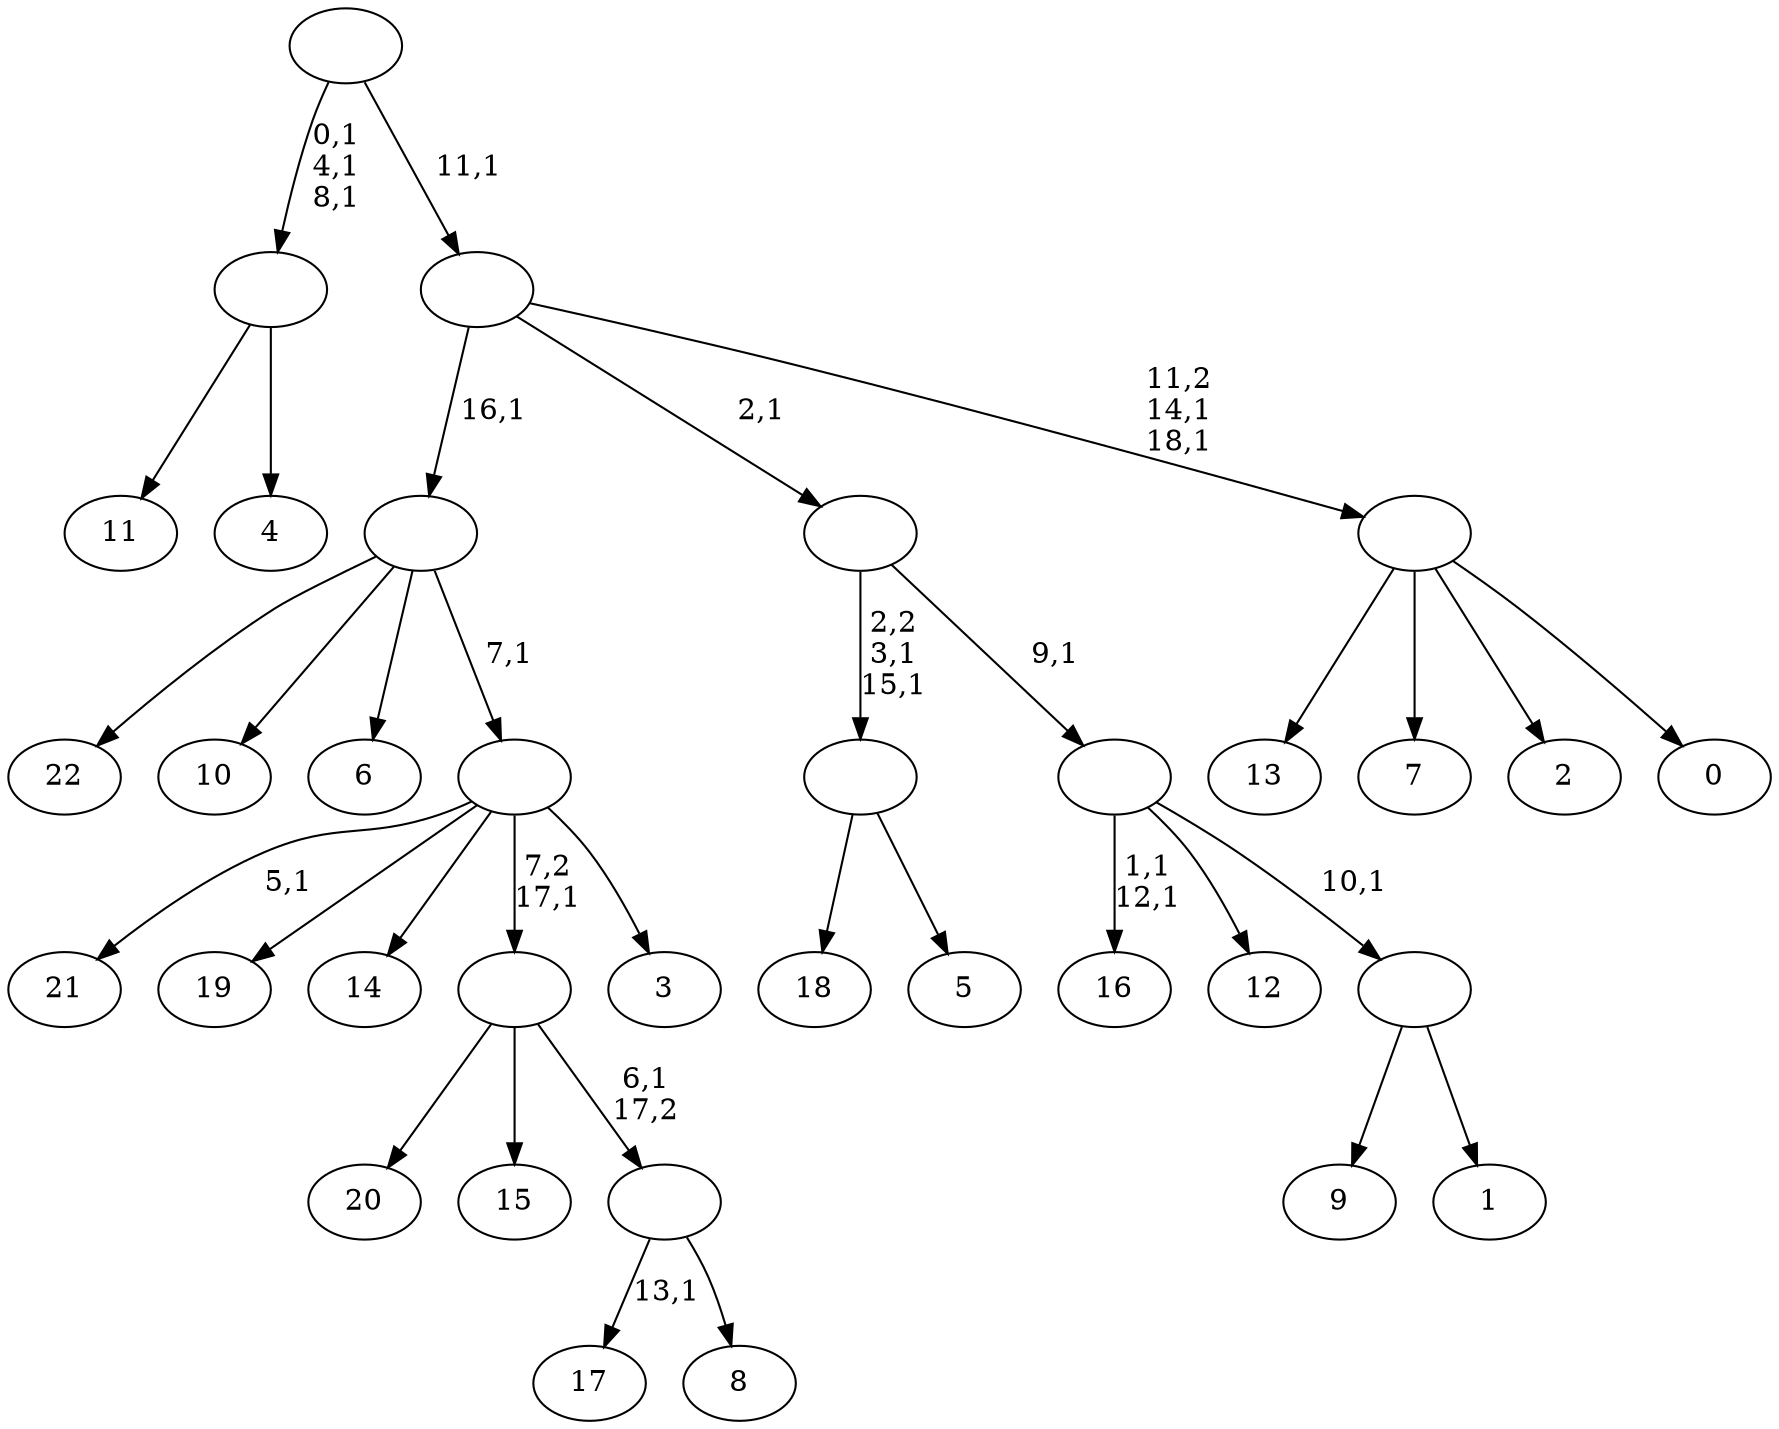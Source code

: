 digraph T {
	42 [label="22"]
	41 [label="21"]
	39 [label="20"]
	38 [label="19"]
	37 [label="18"]
	36 [label="17"]
	34 [label="16"]
	31 [label="15"]
	30 [label="14"]
	29 [label="13"]
	28 [label="12"]
	27 [label="11"]
	26 [label="10"]
	25 [label="9"]
	24 [label="8"]
	23 [label=""]
	22 [label=""]
	21 [label="7"]
	20 [label="6"]
	19 [label="5"]
	18 [label=""]
	16 [label="4"]
	15 [label=""]
	12 [label="3"]
	11 [label=""]
	10 [label=""]
	9 [label="2"]
	8 [label="1"]
	7 [label=""]
	6 [label=""]
	5 [label=""]
	4 [label="0"]
	3 [label=""]
	1 [label=""]
	0 [label=""]
	23 -> 36 [label="13,1"]
	23 -> 24 [label=""]
	22 -> 39 [label=""]
	22 -> 31 [label=""]
	22 -> 23 [label="6,1\n17,2"]
	18 -> 37 [label=""]
	18 -> 19 [label=""]
	15 -> 27 [label=""]
	15 -> 16 [label=""]
	11 -> 41 [label="5,1"]
	11 -> 38 [label=""]
	11 -> 30 [label=""]
	11 -> 22 [label="7,2\n17,1"]
	11 -> 12 [label=""]
	10 -> 42 [label=""]
	10 -> 26 [label=""]
	10 -> 20 [label=""]
	10 -> 11 [label="7,1"]
	7 -> 25 [label=""]
	7 -> 8 [label=""]
	6 -> 34 [label="1,1\n12,1"]
	6 -> 28 [label=""]
	6 -> 7 [label="10,1"]
	5 -> 18 [label="2,2\n3,1\n15,1"]
	5 -> 6 [label="9,1"]
	3 -> 29 [label=""]
	3 -> 21 [label=""]
	3 -> 9 [label=""]
	3 -> 4 [label=""]
	1 -> 3 [label="11,2\n14,1\n18,1"]
	1 -> 10 [label="16,1"]
	1 -> 5 [label="2,1"]
	0 -> 15 [label="0,1\n4,1\n8,1"]
	0 -> 1 [label="11,1"]
}
